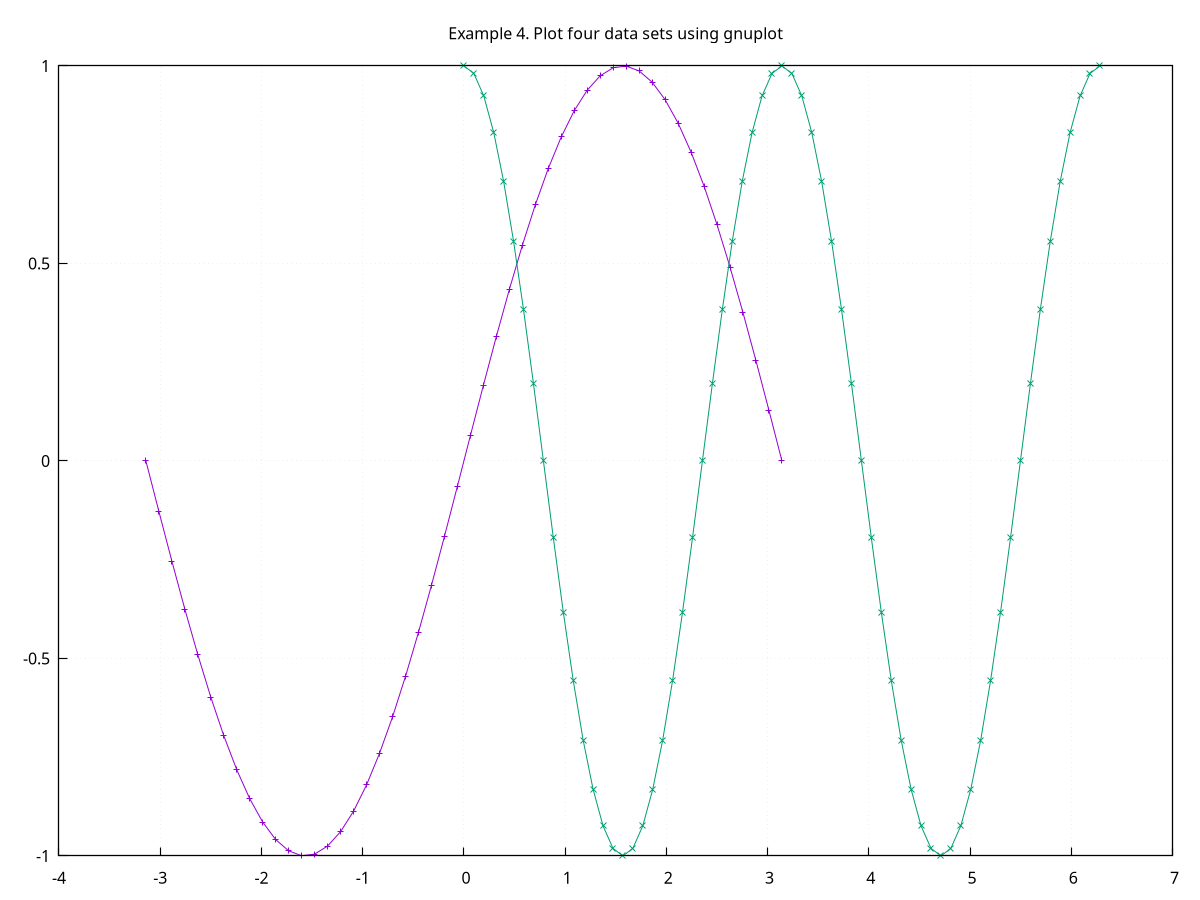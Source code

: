 # ogpf libray
# Rev. 0.22 of March 9th, 2018
# Licence: MIT

# gnuplot global setting
set term qt size 640,480 enhanced font "Helvetica,10" title "ogpf libray: Rev. 0.22 of March 9th, 2018"

# ogpf extra configuration
# -------------------------------------------
# color definitions
set style line 1 lc rgb "#800000" lt 1 lw 2
set style line 2 lc rgb "#ff0000" lt 1 lw 2
set style line 3 lc rgb "#ff4500" lt 1 lw 2
set style line 4 lc rgb "#ffa500" lt 1 lw 2
set style line 5 lc rgb "#006400" lt 1 lw 2
set style line 6 lc rgb "#0000ff" lt 1 lw 2
set style line 7 lc rgb "#9400d3" lt 1 lw 2

# Axes
set border linewidth 1.15
set tics nomirror

# grid
# Add light grid to plot
set style line 102 lc rgb "#d6d7d9" lt 0 lw 1
set grid back ls 102

# plot style
set style data linespoints

# -------------------------------------------

 
# options
set key top left
set grid 


 
# plot scale
 
# Annotation: title and labels
set title "Example 4. Plot four data sets using gnuplot"
 
# axes setting

plot "-" notitle \
, "-" notitle
  -3.1415926535900001        2.0682310711021444E-013
  -3.0133643820148981      -0.12787716168430918     
  -2.8851361104397961      -0.25365458390932349     
  -2.7569078388646941      -0.37526700487920567     
  -2.6286795672895917      -0.49071755200378725     
  -2.5004512957144898      -0.59811053049108409     
  -2.3722230241393878      -0.69568255060337425     
  -2.2439947525642858      -0.78183148246793766     
  -2.1157664809891834      -0.85514276300527414     
  -1.9875382094140817      -0.91441262301575954     
  -1.8593099378389795      -0.95866785303662583     
  -1.7310816662638775      -0.98718178341443197     
  -1.6028533946887755      -0.99948621620068445     
  -1.4746251231136733      -0.99537911294920756     
  -1.3463968515385714      -0.97492791218184327     
  -1.2181685799634692      -0.93846842204978798     
  -1.0899403083883672      -0.88659930637303319     
 -0.96171203681326523      -0.82017225459699206     
 -0.83348376523816325      -0.74027799707535236     
 -0.70525549366306084      -0.64822839530782350     
 -0.57702722208795887      -0.54553490121058024     
 -0.44879895051285690      -0.43388373911758449     
 -0.32057067893775493      -0.31510821802364053     
 -0.19234240736265296      -0.19115862870138461     
  -6.4114135787550985E-002  -6.4070219980717102E-002
   6.4114135787551430E-002   6.4070219980717547E-002
  0.19234240736265340       0.19115862870138506     
  0.32057067893775537       0.31510821802364097     
  0.44879895051285734       0.43388373911758493     
  0.57702722208795931       0.54553490121058057     
  0.70525549366306173       0.64822839530782417     
  0.83348376523816370       0.74027799707535269     
  0.96171203681326567       0.82017225459699228     
   1.0899403083883676       0.88659930637303341     
   1.2181685799634696       0.93846842204978820     
   1.3463968515385716       0.97492791218184338     
   1.4746251231136736       0.99537911294920756     
   1.6028533946887755       0.99948621620068445     
   1.7310816662638784       0.98718178341443186     
   1.8593099378389804       0.95866785303662561     
   1.9875382094140823       0.91441262301575921     
   2.1157664809891843       0.85514276300527370     
   2.2439947525642863       0.78183148246793743     
   2.3722230241393882       0.69568255060337392     
   2.5004512957144902       0.59811053049108376     
   2.6286795672895922       0.49071755200378686     
   2.7569078388646941       0.37526700487920567     
   2.8851361104397961       0.25365458390932349     
   3.0133643820148981       0.12787716168430918     
   3.1415926535900009       -2.0771128552991457E-013
e
   0.0000000000000000        1.0000000000000000     
   9.8174770424687502E-002  0.98078528040322788     
  0.19634954084937500       0.92387953251127686     
  0.29452431127406253       0.83146961230252370     
  0.39269908169875001       0.70710678118651105     
  0.49087385212343748       0.55557023301954855     
  0.58904862254812507       0.38268343236501801     
  0.68722339297281254       0.19509032201603946     
  0.78539816339750002       -1.0341155355510722E-013
  0.88357293382218749      -0.19509032201624232     
  0.98174770424687496      -0.38268343236520908     
   1.0799224746715625      -0.55557023301972042     
   1.1780972450962501      -0.70710678118665737     
   1.2762720155209375      -0.83146961230263861     
   1.3744467859456251      -0.92387953251135602     
   1.4726215563703124      -0.98078528040326829     
   1.5707963267950000       -1.0000000000000000     
   1.6689710972196876      -0.98078528040318758     
   1.7671458676443750      -0.92387953251119770     
   1.8653206380690626      -0.83146961230240879     
   1.9634954084937499      -0.70710678118636494     
   2.0616701789184377      -0.55557023301937625     
   2.1598449493431251      -0.38268343236482694     
   2.2580197197678125      -0.19509032201583684     
   2.3561944901925003        3.1067874987517174E-013
   2.4543692606171876       0.19509032201644538     
   2.5525440310418750       0.38268343236540020     
   2.6507188014665624       0.55557023301989206     
   2.7488935718912502       0.70710678118680370     
   2.8470683423159375       0.83146961230275351     
   2.9452431127406249       0.92387953251143506     
   3.0434178831653127       0.98078528040330870     
   3.1415926535900001        1.0000000000000000     
   3.2397674240146874       0.98078528040314727     
   3.3379421944393752       0.92387953251111843     
   3.4361169648640626       0.83146961230229377     
   3.5342917352887500       0.70710678118621861     
   3.6324665057134378       0.55557023301920427     
   3.7306412761381251       0.38268343236463587     
   3.8288160465628125       0.19509032201563398     
   3.9269908169874999       -5.1661367856568609E-013
   4.0251655874121877      -0.19509032201664822     
   4.1233403578368755      -0.38268343236559205     
   4.2215151282615624      -0.55557023302006403     
   4.3196898986862502      -0.70710678118694981     
   4.4178646691109380      -0.83146961230286887     
   4.5160394395356249      -0.92387953251151411     
   4.6142142099603127      -0.98078528040334900     
   4.7123889803850005       -1.0000000000000000     
   4.8105637508096875      -0.98078528040310697     
   4.9087385212343753      -0.92387953251103927     
   5.0069132916590622      -0.83146961230217942     
   5.1050880620837500      -0.70710678118607240     
   5.2032628325084378      -0.55557023301903230     
   5.3014376029331247      -0.38268343236444563     
   5.3996123733578125      -0.19509032201543114     
   5.4977871437825003        7.2432496409560063E-013
   5.5959619142071872       0.19509032201685023     
   5.6941366846318751       0.38268343236578234     
   5.7923114550565629       0.55557023302023678     
   5.8904862254812498       0.70710678118709547     
   5.9886609959059376       0.83146961230298333     
   6.0868357663306254       0.92387953251159360     
   6.1850105367553123       0.98078528040338919     
   6.2831853071800001        1.0000000000000000     
e
